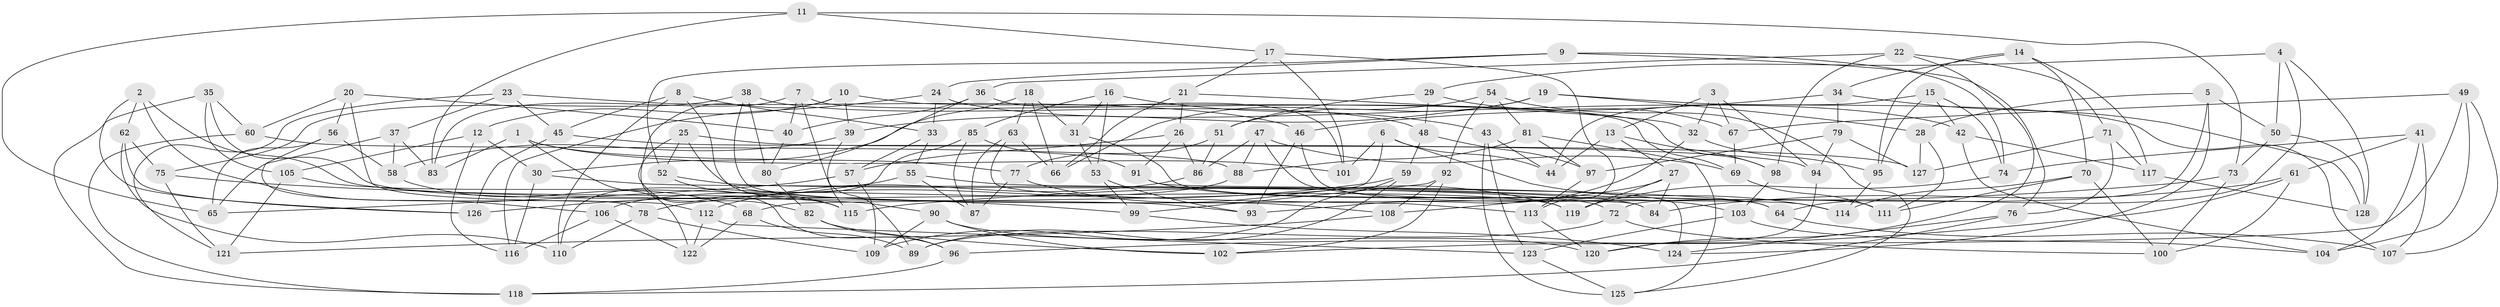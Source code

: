 // Generated by graph-tools (version 1.1) at 2025/50/03/09/25 03:50:47]
// undirected, 128 vertices, 256 edges
graph export_dot {
graph [start="1"]
  node [color=gray90,style=filled];
  1;
  2;
  3;
  4;
  5;
  6;
  7;
  8;
  9;
  10;
  11;
  12;
  13;
  14;
  15;
  16;
  17;
  18;
  19;
  20;
  21;
  22;
  23;
  24;
  25;
  26;
  27;
  28;
  29;
  30;
  31;
  32;
  33;
  34;
  35;
  36;
  37;
  38;
  39;
  40;
  41;
  42;
  43;
  44;
  45;
  46;
  47;
  48;
  49;
  50;
  51;
  52;
  53;
  54;
  55;
  56;
  57;
  58;
  59;
  60;
  61;
  62;
  63;
  64;
  65;
  66;
  67;
  68;
  69;
  70;
  71;
  72;
  73;
  74;
  75;
  76;
  77;
  78;
  79;
  80;
  81;
  82;
  83;
  84;
  85;
  86;
  87;
  88;
  89;
  90;
  91;
  92;
  93;
  94;
  95;
  96;
  97;
  98;
  99;
  100;
  101;
  102;
  103;
  104;
  105;
  106;
  107;
  108;
  109;
  110;
  111;
  112;
  113;
  114;
  115;
  116;
  117;
  118;
  119;
  120;
  121;
  122;
  123;
  124;
  125;
  126;
  127;
  128;
  1 -- 83;
  1 -- 122;
  1 -- 101;
  1 -- 77;
  2 -- 126;
  2 -- 106;
  2 -- 93;
  2 -- 62;
  3 -- 13;
  3 -- 67;
  3 -- 32;
  3 -- 94;
  4 -- 128;
  4 -- 64;
  4 -- 50;
  4 -- 29;
  5 -- 28;
  5 -- 50;
  5 -- 72;
  5 -- 124;
  6 -- 114;
  6 -- 44;
  6 -- 68;
  6 -- 101;
  7 -- 40;
  7 -- 89;
  7 -- 83;
  7 -- 69;
  8 -- 110;
  8 -- 90;
  8 -- 45;
  8 -- 33;
  9 -- 74;
  9 -- 24;
  9 -- 52;
  9 -- 76;
  10 -- 12;
  10 -- 98;
  10 -- 39;
  10 -- 82;
  11 -- 73;
  11 -- 83;
  11 -- 65;
  11 -- 17;
  12 -- 30;
  12 -- 105;
  12 -- 116;
  13 -- 98;
  13 -- 44;
  13 -- 27;
  14 -- 95;
  14 -- 34;
  14 -- 70;
  14 -- 117;
  15 -- 95;
  15 -- 42;
  15 -- 74;
  15 -- 44;
  16 -- 85;
  16 -- 31;
  16 -- 53;
  16 -- 43;
  17 -- 113;
  17 -- 21;
  17 -- 101;
  18 -- 63;
  18 -- 66;
  18 -- 30;
  18 -- 31;
  19 -- 107;
  19 -- 28;
  19 -- 39;
  19 -- 51;
  20 -- 40;
  20 -- 112;
  20 -- 60;
  20 -- 56;
  21 -- 26;
  21 -- 66;
  21 -- 32;
  22 -- 120;
  22 -- 71;
  22 -- 36;
  22 -- 98;
  23 -- 37;
  23 -- 121;
  23 -- 46;
  23 -- 45;
  24 -- 116;
  24 -- 33;
  24 -- 42;
  25 -- 52;
  25 -- 108;
  25 -- 96;
  25 -- 127;
  26 -- 57;
  26 -- 86;
  26 -- 91;
  27 -- 84;
  27 -- 108;
  27 -- 119;
  28 -- 127;
  28 -- 111;
  29 -- 48;
  29 -- 67;
  29 -- 51;
  30 -- 72;
  30 -- 116;
  31 -- 53;
  31 -- 64;
  32 -- 95;
  32 -- 93;
  33 -- 57;
  33 -- 55;
  34 -- 79;
  34 -- 46;
  34 -- 128;
  35 -- 118;
  35 -- 60;
  35 -- 119;
  35 -- 105;
  36 -- 80;
  36 -- 40;
  36 -- 101;
  37 -- 58;
  37 -- 83;
  37 -- 65;
  38 -- 80;
  38 -- 48;
  38 -- 75;
  38 -- 84;
  39 -- 115;
  39 -- 58;
  40 -- 80;
  41 -- 74;
  41 -- 107;
  41 -- 104;
  41 -- 61;
  42 -- 104;
  42 -- 117;
  43 -- 125;
  43 -- 123;
  43 -- 44;
  45 -- 94;
  45 -- 126;
  46 -- 93;
  46 -- 111;
  47 -- 88;
  47 -- 69;
  47 -- 114;
  47 -- 86;
  48 -- 59;
  48 -- 97;
  49 -- 102;
  49 -- 104;
  49 -- 107;
  49 -- 67;
  50 -- 128;
  50 -- 73;
  51 -- 86;
  51 -- 77;
  52 -- 84;
  52 -- 115;
  53 -- 99;
  53 -- 93;
  54 -- 92;
  54 -- 81;
  54 -- 125;
  54 -- 66;
  55 -- 126;
  55 -- 64;
  55 -- 87;
  56 -- 58;
  56 -- 65;
  56 -- 78;
  57 -- 65;
  57 -- 109;
  58 -- 68;
  59 -- 78;
  59 -- 89;
  59 -- 109;
  60 -- 88;
  60 -- 118;
  61 -- 96;
  61 -- 100;
  61 -- 84;
  62 -- 75;
  62 -- 110;
  62 -- 126;
  63 -- 113;
  63 -- 66;
  63 -- 87;
  64 -- 107;
  67 -- 69;
  68 -- 89;
  68 -- 122;
  69 -- 111;
  70 -- 114;
  70 -- 111;
  70 -- 100;
  71 -- 117;
  71 -- 127;
  71 -- 76;
  72 -- 100;
  72 -- 89;
  73 -- 100;
  73 -- 115;
  74 -- 119;
  75 -- 99;
  75 -- 121;
  76 -- 124;
  76 -- 118;
  77 -- 119;
  77 -- 87;
  78 -- 110;
  78 -- 109;
  79 -- 127;
  79 -- 94;
  79 -- 97;
  80 -- 82;
  81 -- 88;
  81 -- 125;
  81 -- 97;
  82 -- 102;
  82 -- 96;
  85 -- 91;
  85 -- 87;
  85 -- 110;
  86 -- 112;
  88 -- 106;
  90 -- 120;
  90 -- 109;
  90 -- 102;
  91 -- 124;
  91 -- 103;
  92 -- 108;
  92 -- 99;
  92 -- 102;
  94 -- 120;
  95 -- 114;
  96 -- 118;
  97 -- 113;
  98 -- 103;
  99 -- 124;
  103 -- 104;
  103 -- 123;
  105 -- 121;
  105 -- 115;
  106 -- 116;
  106 -- 122;
  108 -- 121;
  112 -- 123;
  112 -- 122;
  113 -- 120;
  117 -- 128;
  123 -- 125;
}
